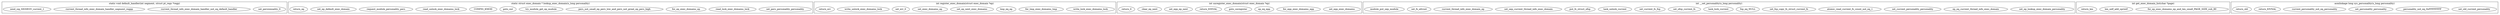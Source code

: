 digraph exec_domain_c{
        subgraph cluster_default_handler{
                label="static void default_handler(int segment, struct pt_regs *regp)";
                set_persionnality_0[label="set_persionnality_0"];
                current_thread_info_exec_domain_handler_not_eq_default_handler[label="current_thread_info_exec_domain_handler_not_eq_default_handler"];
                current_thread_info_exec_domain_handler_segment_regpp[label="current_thread_info_exec_domain_handler_segment_regpp"];
                send_sig_SIGSEGV_current_1[label="send_sig_SIGSEGV_current_1"];
        }

        subgraph cluster_lookup_exec_domain{
                label="static struct exec_domain * lookup_exec_domain(u_long personality)";
                set_pers_personality_personality[label="set_pers_personality_personality"];
                read_lock_exec_domains_lock[label="read_lock_exec_domains_lock"];
                for_ep_exec_domains_ep[label="for_ep_exec_domains_ep"];
                pers_not_small_ep_pers_low_and_pers_not_great_ep_pers_high[label="pers_not_small_ep_pers_low_and_pers_not_great_ep_pers_high"];
                try_module_get_ep_module[label="try_module_get_ep_module"];
                goto_out[label="goto_out"];
                CONFIG_KMOD[label="CONFIG_KMOD"];
                read_unlock_exec_domains_lock[label="read_unlock_exec_domains_lock"];
                request_module_personality_pers[label="request_module_personality_pers"];
                read_lock_exec_domains_lock[label="read_lock_exec_domains_lock"];
                for_ep_exec_domains_ep[label="for_ep_exec_domains_ep"];
                pers_not_small_ep_pers_low_and_pers_not_great_ep_pers_high[label="pers_not_small_ep_pers_low_and_pers_not_great_ep_pers_high"];
                try_module_get_ep_module[label="try_module_get_ep_module"];
                goto_out[label="goto_out"];
                set_ep_default_exec_domain[label="set_ep_default_exec_domain"];
                read_unlock_exec_domains_lock[label="read_unlock_exec_domains_lock"];
                return_ep[label="return_ep"];
        }

        subgraph cluster_register_exec_domain{
                label="int register_exec_domain(struct exec_domain *ep)";
                write_lock_exec_domains_lock[label="write_lock_exec_domains_lock"];
                for_tmp_exec_domains_tmp[label="for_tmp_exec_domains_tmp"];
                tmp_eq_ep[label="tmp_eq_ep"];
                goto_out[label="goto_out"];
                set_ep_next_exec_domains[label="set_ep_next_exec_domains"];
                set_exec_domains_ep[label="set_exec_domains_ep"];
                set_err_0[label="set_err_0"];
                write_unlock_exec_domains_lock[label="write_unlock_exec_domains_lock"];
                return_err[label="return_err"];
        }

        subgraph cluster_unregister_exec_domain{
                label="int unregister_exec_domain(struct exec_domain *ep)";
                set_epp_exec_domains[label="set_epp_exec_domains"];
                write_lock_exec_domains_lock[label="write_lock_exec_domains_lock"];
                for_epp_exec_domains_epp[label="for_epp_exec_domains_epp"];
                ep_eq_epp[label="ep_eq_epp"];
                goto_unregister[label="goto_unregister"];
                write_unlock_exec_domains_lock[label="write_unlock_exec_domains_lock"];
                return_EINVAL[label="return_EINVAL"];
                set_epp_ep_next[label="set_epp_ep_next"];
                clear_ep_next[label="clear_ep_next"];
                write_unlock_exec_domains_lock[label="write_unlock_exec_domains_lock"];
                return_0[label="return_0"];
        }

        subgraph cluster___set_personality{
                label="int __set_personality(u_long personality)";
                set_ep_lookup_exec_domain_personality[label="set_ep_lookup_exec_domain_personality"];
                ep_eq_current_thread_info_exec_domain[label="ep_eq_current_thread_info_exec_domain"];
                set_current_personality_personality[label="set_current_personality_personality"];
                return_0[label="return_0"];
                atomic_read_current_fs_count_not_eq_1[label="atomic_read_current_fs_count_not_eq_1"];
                set_fsp_copy_fs_struct_current_fs[label="set_fsp_copy_fs_struct_current_fs"];
                fsp_eq_NULL[label="fsp_eq_NULL"];
                task_lock_current[label="task_lock_current"];
                set_ofsp_current_fs[label="set_ofsp_current_fs"];
                set_current_fs_fsp[label="set_current_fs_fsp"];
                task_unlock_current[label="task_unlock_current"];
                put_fs_struct_ofsp[label="put_fs_struct_ofsp"];
                set_current_personality_personality[label="set_current_personality_personality"];
                set_oep_current_thread_info_exec_domain[label="set_oep_current_thread_info_exec_domain"];
                current_thread_info_exec_domain_ep[label="current_thread_info_exec_domain_ep"];
                set_fs_altroot[label="set_fs_altroot"];
                module_put_oep_module[label="module_put_oep_module"];
                return_0[label="return_0"];
        }

        subgraph cluster_get_exec_domain_list{
                label="int get_exec_domain_list(char *page)";
                read_lock_exec_domains_lock[label="read_lock_exec_domains_lock"];
                for_ep_exec_domains_ep_and_len_small_PAGE_SIZE_sub_80[label="for_ep_exec_domains_ep_and_len_small_PAGE_SIZE_sub_80"];
                len_self_add_sprintf[label="len_self_add_sprintf"];
                read_unlock_exec_domains_lock[label="read_unlock_exec_domains_lock"];
                return_len[label="return_len"];
        }

        subgraph cluster_sys_personality{
                label="asmlinkage long sys_personality(u_long personality)";
                set_old_current_personality[label="set_old_current_personality"];
                personality_not_eq_0xFFFFFFFF[label="personality_not_eq_0xFFFFFFFF"];
                set_personality_personality[label="set_personality_personality"];
                current_personality_not_eq_personality[label="current_personality_not_eq_personality"];
                return_EIVNAL[label="return_EIVNAL"];
                return_old[label="return_old"];
        }

}

